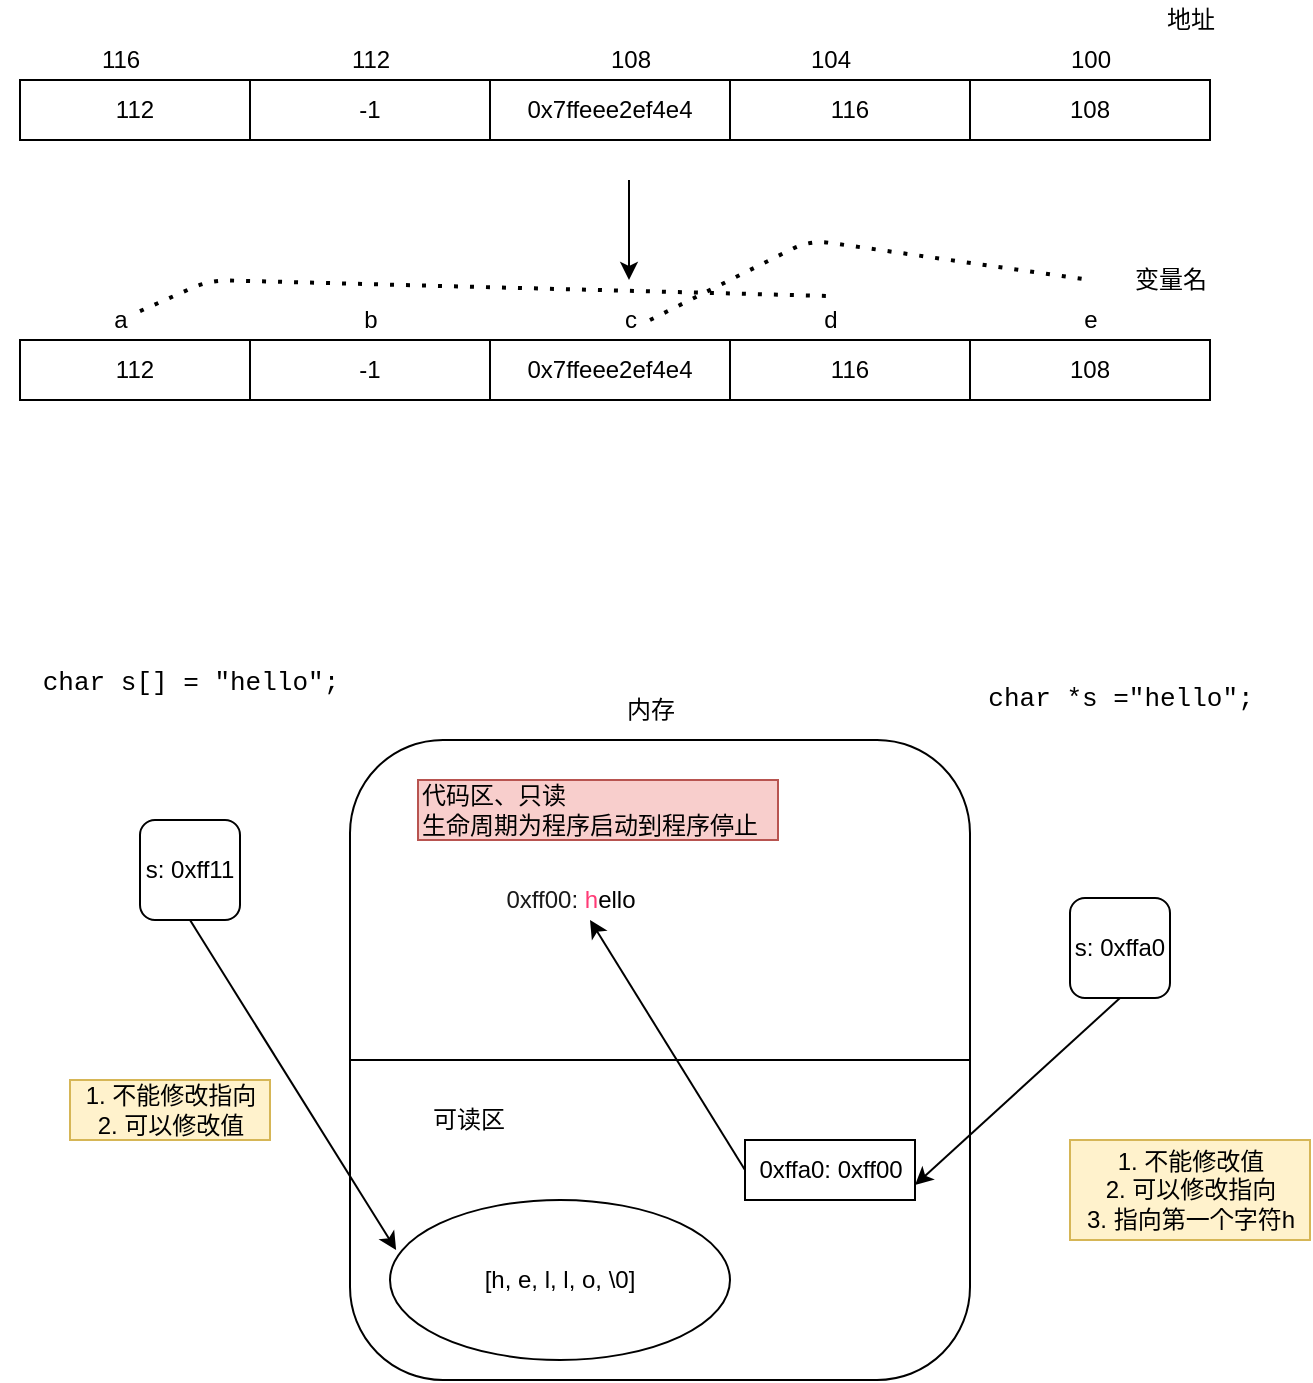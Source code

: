 <mxfile version="13.6.5">
    <diagram id="0LwSYv0bxkQmUXbSV6q0" name="第 1 页">
        <mxGraphModel dx="745" dy="687" grid="1" gridSize="10" guides="1" tooltips="1" connect="1" arrows="1" fold="1" page="1" pageScale="1" pageWidth="827" pageHeight="1169" math="0" shadow="0">
            <root>
                <mxCell id="0"/>
                <mxCell id="1" parent="0"/>
                <mxCell id="53" value="" style="rounded=1;whiteSpace=wrap;html=1;" vertex="1" parent="1">
                    <mxGeometry x="200" y="480" width="310" height="320" as="geometry"/>
                </mxCell>
                <mxCell id="36" value="&lt;span&gt;代码区、只读&lt;br&gt;生命周期为程序启动到程序停止&lt;/span&gt;" style="text;html=1;align=left;verticalAlign=middle;resizable=0;points=[];autosize=1;fillColor=#f8cecc;strokeColor=#b85450;" parent="1" vertex="1">
                    <mxGeometry x="234" y="500" width="180" height="30" as="geometry"/>
                </mxCell>
                <mxCell id="2" value="112" style="rounded=0;whiteSpace=wrap;html=1;" parent="1" vertex="1">
                    <mxGeometry x="35" y="150" width="115" height="30" as="geometry"/>
                </mxCell>
                <mxCell id="4" value="-1" style="rounded=0;whiteSpace=wrap;html=1;" parent="1" vertex="1">
                    <mxGeometry x="150" y="150" width="120" height="30" as="geometry"/>
                </mxCell>
                <mxCell id="5" value="0x7ffeee2ef4e4" style="rounded=0;whiteSpace=wrap;html=1;" parent="1" vertex="1">
                    <mxGeometry x="270" y="150" width="120" height="30" as="geometry"/>
                </mxCell>
                <mxCell id="6" value="116" style="rounded=0;whiteSpace=wrap;html=1;" parent="1" vertex="1">
                    <mxGeometry x="390" y="150" width="120" height="30" as="geometry"/>
                </mxCell>
                <mxCell id="7" value="116" style="text;html=1;align=center;verticalAlign=middle;resizable=0;points=[];autosize=1;" parent="1" vertex="1">
                    <mxGeometry x="70" y="130" width="30" height="20" as="geometry"/>
                </mxCell>
                <mxCell id="8" value="112" style="text;html=1;align=center;verticalAlign=middle;resizable=0;points=[];autosize=1;" parent="1" vertex="1">
                    <mxGeometry x="195" y="130" width="30" height="20" as="geometry"/>
                </mxCell>
                <mxCell id="9" value="108" style="text;html=1;align=center;verticalAlign=middle;resizable=0;points=[];autosize=1;" parent="1" vertex="1">
                    <mxGeometry x="320" y="130" width="40" height="20" as="geometry"/>
                </mxCell>
                <mxCell id="10" value="104" style="text;html=1;align=center;verticalAlign=middle;resizable=0;points=[];autosize=1;" parent="1" vertex="1">
                    <mxGeometry x="420" y="130" width="40" height="20" as="geometry"/>
                </mxCell>
                <mxCell id="11" value="100" style="text;html=1;align=center;verticalAlign=middle;resizable=0;points=[];autosize=1;" parent="1" vertex="1">
                    <mxGeometry x="550" y="130" width="40" height="20" as="geometry"/>
                </mxCell>
                <mxCell id="12" value="108" style="rounded=0;whiteSpace=wrap;html=1;" parent="1" vertex="1">
                    <mxGeometry x="510" y="150" width="120" height="30" as="geometry"/>
                </mxCell>
                <mxCell id="13" value="" style="endArrow=classic;html=1;" parent="1" edge="1">
                    <mxGeometry width="50" height="50" relative="1" as="geometry">
                        <mxPoint x="339.5" y="200" as="sourcePoint"/>
                        <mxPoint x="339.5" y="250" as="targetPoint"/>
                    </mxGeometry>
                </mxCell>
                <mxCell id="14" value="112" style="rounded=0;whiteSpace=wrap;html=1;" parent="1" vertex="1">
                    <mxGeometry x="35" y="280" width="115" height="30" as="geometry"/>
                </mxCell>
                <mxCell id="15" value="-1" style="rounded=0;whiteSpace=wrap;html=1;" parent="1" vertex="1">
                    <mxGeometry x="150" y="280" width="120" height="30" as="geometry"/>
                </mxCell>
                <mxCell id="16" value="0x7ffeee2ef4e4" style="rounded=0;whiteSpace=wrap;html=1;" parent="1" vertex="1">
                    <mxGeometry x="270" y="280" width="120" height="30" as="geometry"/>
                </mxCell>
                <mxCell id="17" value="116" style="rounded=0;whiteSpace=wrap;html=1;" parent="1" vertex="1">
                    <mxGeometry x="390" y="280" width="120" height="30" as="geometry"/>
                </mxCell>
                <mxCell id="18" value="a" style="text;html=1;align=center;verticalAlign=middle;resizable=0;points=[];autosize=1;" parent="1" vertex="1">
                    <mxGeometry x="75" y="260" width="20" height="20" as="geometry"/>
                </mxCell>
                <mxCell id="19" value="b" style="text;html=1;align=center;verticalAlign=middle;resizable=0;points=[];autosize=1;" parent="1" vertex="1">
                    <mxGeometry x="200" y="260" width="20" height="20" as="geometry"/>
                </mxCell>
                <mxCell id="20" value="c" style="text;html=1;align=center;verticalAlign=middle;resizable=0;points=[];autosize=1;" parent="1" vertex="1">
                    <mxGeometry x="330" y="260" width="20" height="20" as="geometry"/>
                </mxCell>
                <mxCell id="21" value="d" style="text;html=1;align=center;verticalAlign=middle;resizable=0;points=[];autosize=1;" parent="1" vertex="1">
                    <mxGeometry x="430" y="260" width="20" height="20" as="geometry"/>
                </mxCell>
                <mxCell id="22" value="e" style="text;html=1;align=center;verticalAlign=middle;resizable=0;points=[];autosize=1;" parent="1" vertex="1">
                    <mxGeometry x="560" y="260" width="20" height="20" as="geometry"/>
                </mxCell>
                <mxCell id="23" value="108" style="rounded=0;whiteSpace=wrap;html=1;" parent="1" vertex="1">
                    <mxGeometry x="510" y="280" width="120" height="30" as="geometry"/>
                </mxCell>
                <mxCell id="28" value="" style="endArrow=none;dashed=1;html=1;dashPattern=1 3;strokeWidth=2;" parent="1" source="18" edge="1">
                    <mxGeometry width="50" height="50" relative="1" as="geometry">
                        <mxPoint x="310" y="290" as="sourcePoint"/>
                        <mxPoint x="440" y="258" as="targetPoint"/>
                        <Array as="points">
                            <mxPoint x="130" y="250"/>
                        </Array>
                    </mxGeometry>
                </mxCell>
                <mxCell id="29" value="" style="endArrow=none;dashed=1;html=1;dashPattern=1 3;strokeWidth=2;" parent="1" edge="1">
                    <mxGeometry width="50" height="50" relative="1" as="geometry">
                        <mxPoint x="350" y="270" as="sourcePoint"/>
                        <mxPoint x="570" y="250" as="targetPoint"/>
                        <Array as="points">
                            <mxPoint x="430" y="230"/>
                        </Array>
                    </mxGeometry>
                </mxCell>
                <mxCell id="30" value="地址" style="text;html=1;align=center;verticalAlign=middle;resizable=0;points=[];autosize=1;" parent="1" vertex="1">
                    <mxGeometry x="600" y="110" width="40" height="20" as="geometry"/>
                </mxCell>
                <mxCell id="31" value="变量名" style="text;html=1;align=center;verticalAlign=middle;resizable=0;points=[];autosize=1;" parent="1" vertex="1">
                    <mxGeometry x="585" y="240" width="50" height="20" as="geometry"/>
                </mxCell>
                <mxCell id="33" value="&lt;pre class=&quot;lang-c s-code-block hljs&quot; style=&quot;margin-top: 0px ; padding: 12px ; border: 0px ; font-stretch: inherit ; line-height: 1.308 ; font-family: &amp;#34;consolas&amp;#34; , &amp;#34;menlo&amp;#34; , &amp;#34;monaco&amp;#34; , &amp;#34;lucida console&amp;#34; , &amp;#34;liberation mono&amp;#34; , &amp;#34;dejavu sans mono&amp;#34; , &amp;#34;bitstream vera sans mono&amp;#34; , &amp;#34;courier new&amp;#34; , monospace , sans-serif ; font-size: 13px ; vertical-align: baseline ; box-sizing: inherit ; width: auto ; max-height: 600px ; overflow: auto ; border-radius: 5px ; overflow-wrap: normal ; text-align: left&quot;&gt;&lt;code style=&quot;margin: 0px ; padding: 0px ; border: 0px ; font-style: inherit ; font-variant: inherit ; font-weight: inherit ; font-stretch: inherit ; line-height: inherit ; font-family: inherit ; vertical-align: baseline ; box-sizing: inherit ; background-color: transparent&quot;&gt;&lt;span class=&quot;hljs-keyword&quot; style=&quot;margin: 0px ; padding: 0px ; border: 0px ; font-style: inherit ; font-variant: inherit ; font-weight: inherit ; font-stretch: inherit ; line-height: inherit ; font-family: inherit ; vertical-align: baseline ; box-sizing: inherit&quot;&gt;char&lt;/span&gt; *s =&lt;span class=&quot;hljs-string&quot; style=&quot;margin: 0px ; padding: 0px ; border: 0px ; font-style: inherit ; font-variant: inherit ; font-weight: inherit ; font-stretch: inherit ; line-height: inherit ; font-family: inherit ; vertical-align: baseline ; box-sizing: inherit&quot;&gt;&quot;hello&quot;&lt;/span&gt;;&lt;/code&gt;&lt;/pre&gt;" style="text;html=1;align=center;verticalAlign=middle;resizable=0;points=[];autosize=1;" parent="1" vertex="1">
                    <mxGeometry x="500" y="435" width="170" height="60" as="geometry"/>
                </mxCell>
                <mxCell id="34" value="&lt;pre class=&quot;lang-c s-code-block hljs&quot; style=&quot;margin-top: 0px ; padding: 12px ; border: 0px ; font-stretch: inherit ; line-height: 1.308 ; font-family: &amp;#34;consolas&amp;#34; , &amp;#34;menlo&amp;#34; , &amp;#34;monaco&amp;#34; , &amp;#34;lucida console&amp;#34; , &amp;#34;liberation mono&amp;#34; , &amp;#34;dejavu sans mono&amp;#34; , &amp;#34;bitstream vera sans mono&amp;#34; , &amp;#34;courier new&amp;#34; , monospace , sans-serif ; font-size: 13px ; vertical-align: baseline ; box-sizing: inherit ; width: auto ; max-height: 600px ; overflow: auto ; border-radius: 5px ; overflow-wrap: normal ; text-align: left&quot;&gt;&lt;code style=&quot;margin: 0px ; padding: 0px ; border: 0px ; font-style: inherit ; font-variant: inherit ; font-weight: inherit ; font-stretch: inherit ; line-height: inherit ; font-family: inherit ; vertical-align: baseline ; box-sizing: inherit ; background-color: transparent&quot;&gt;&lt;span class=&quot;hljs-keyword&quot; style=&quot;margin: 0px ; padding: 0px ; border: 0px ; font-style: inherit ; font-variant: inherit ; font-weight: inherit ; font-stretch: inherit ; line-height: inherit ; font-family: inherit ; vertical-align: baseline ; box-sizing: inherit&quot;&gt;char&lt;/span&gt; s[] = &lt;span class=&quot;hljs-string&quot; style=&quot;margin: 0px ; padding: 0px ; border: 0px ; font-style: inherit ; font-variant: inherit ; font-weight: inherit ; font-stretch: inherit ; line-height: inherit ; font-family: inherit ; vertical-align: baseline ; box-sizing: inherit&quot;&gt;&quot;hello&quot;&lt;/span&gt;;&lt;br/&gt;&lt;/code&gt;&lt;/pre&gt;&lt;div&gt;&lt;code style=&quot;margin: 0px ; padding: 0px ; border: 0px ; font-style: inherit ; font-variant: inherit ; font-weight: inherit ; font-stretch: inherit ; line-height: inherit ; font-family: inherit ; vertical-align: baseline ; box-sizing: inherit ; background-color: transparent&quot;&gt;&lt;br&gt;&lt;/code&gt;&lt;/div&gt;" style="text;html=1;align=center;verticalAlign=middle;resizable=0;points=[];autosize=1;" parent="1" vertex="1">
                    <mxGeometry x="25" y="430" width="190" height="70" as="geometry"/>
                </mxCell>
                <mxCell id="37" value="&lt;font color=&quot;#1a1a1a&quot;&gt;0xff00: &lt;/font&gt;&lt;font color=&quot;#ff3b76&quot;&gt;h&lt;/font&gt;ello" style="text;html=1;align=center;verticalAlign=middle;resizable=0;points=[];autosize=1;" parent="1" vertex="1">
                    <mxGeometry x="270" y="550" width="80" height="20" as="geometry"/>
                </mxCell>
                <mxCell id="42" value="s: 0xffa0" style="rounded=1;whiteSpace=wrap;html=1;" parent="1" vertex="1">
                    <mxGeometry x="560" y="559" width="50" height="50" as="geometry"/>
                </mxCell>
                <mxCell id="44" value="&lt;span&gt;[h, e, l, l, o, \0]&lt;/span&gt;" style="ellipse;whiteSpace=wrap;html=1;" parent="1" vertex="1">
                    <mxGeometry x="220" y="710" width="170" height="80" as="geometry"/>
                </mxCell>
                <mxCell id="45" value="可读区" style="text;html=1;align=center;verticalAlign=middle;resizable=0;points=[];autosize=1;" parent="1" vertex="1">
                    <mxGeometry x="234" y="660" width="50" height="20" as="geometry"/>
                </mxCell>
                <mxCell id="47" value="s: 0xff11" style="rounded=1;whiteSpace=wrap;html=1;" parent="1" vertex="1">
                    <mxGeometry x="95" y="520" width="50" height="50" as="geometry"/>
                </mxCell>
                <mxCell id="49" value="" style="endArrow=classic;html=1;entryX=0.018;entryY=0.313;entryDx=0;entryDy=0;entryPerimeter=0;exitX=0.5;exitY=1;exitDx=0;exitDy=0;" parent="1" source="47" target="44" edge="1">
                    <mxGeometry width="50" height="50" relative="1" as="geometry">
                        <mxPoint x="110" y="650" as="sourcePoint"/>
                        <mxPoint x="160" y="600" as="targetPoint"/>
                    </mxGeometry>
                </mxCell>
                <mxCell id="50" value="1. 不能修改指向&lt;br&gt;2. 可以修改值" style="text;html=1;align=center;verticalAlign=middle;resizable=0;points=[];autosize=1;fillColor=#fff2cc;strokeColor=#d6b656;" parent="1" vertex="1">
                    <mxGeometry x="60" y="650" width="100" height="30" as="geometry"/>
                </mxCell>
                <mxCell id="51" value="1. 不能修改值&lt;br&gt;2. 可以修改指向&lt;br&gt;3. 指向第一个字符h&lt;br&gt;" style="text;html=1;align=center;verticalAlign=middle;resizable=0;points=[];autosize=1;fillColor=#fff2cc;strokeColor=#d6b656;" parent="1" vertex="1">
                    <mxGeometry x="560" y="680" width="120" height="50" as="geometry"/>
                </mxCell>
                <mxCell id="54" value="内存" style="text;html=1;align=center;verticalAlign=middle;resizable=0;points=[];autosize=1;" vertex="1" parent="1">
                    <mxGeometry x="330" y="455" width="40" height="20" as="geometry"/>
                </mxCell>
                <mxCell id="56" value="0xffa0: 0xff00" style="rounded=0;whiteSpace=wrap;html=1;" vertex="1" parent="1">
                    <mxGeometry x="397.5" y="680" width="85" height="30" as="geometry"/>
                </mxCell>
                <mxCell id="57" value="" style="endArrow=classic;html=1;exitX=0;exitY=0.5;exitDx=0;exitDy=0;" edge="1" parent="1" source="56">
                    <mxGeometry width="50" height="50" relative="1" as="geometry">
                        <mxPoint x="270" y="620" as="sourcePoint"/>
                        <mxPoint x="320" y="570" as="targetPoint"/>
                    </mxGeometry>
                </mxCell>
                <mxCell id="59" value="" style="endArrow=classic;html=1;entryX=1;entryY=0.75;entryDx=0;entryDy=0;exitX=0.5;exitY=1;exitDx=0;exitDy=0;" edge="1" parent="1" source="42" target="56">
                    <mxGeometry width="50" height="50" relative="1" as="geometry">
                        <mxPoint x="270" y="620" as="sourcePoint"/>
                        <mxPoint x="320" y="570" as="targetPoint"/>
                    </mxGeometry>
                </mxCell>
                <mxCell id="61" value="" style="endArrow=none;html=1;entryX=1;entryY=0.5;entryDx=0;entryDy=0;exitX=0;exitY=0.5;exitDx=0;exitDy=0;" edge="1" parent="1" source="53" target="53">
                    <mxGeometry width="50" height="50" relative="1" as="geometry">
                        <mxPoint x="340" y="620" as="sourcePoint"/>
                        <mxPoint x="390" y="570" as="targetPoint"/>
                    </mxGeometry>
                </mxCell>
            </root>
        </mxGraphModel>
    </diagram>
</mxfile>